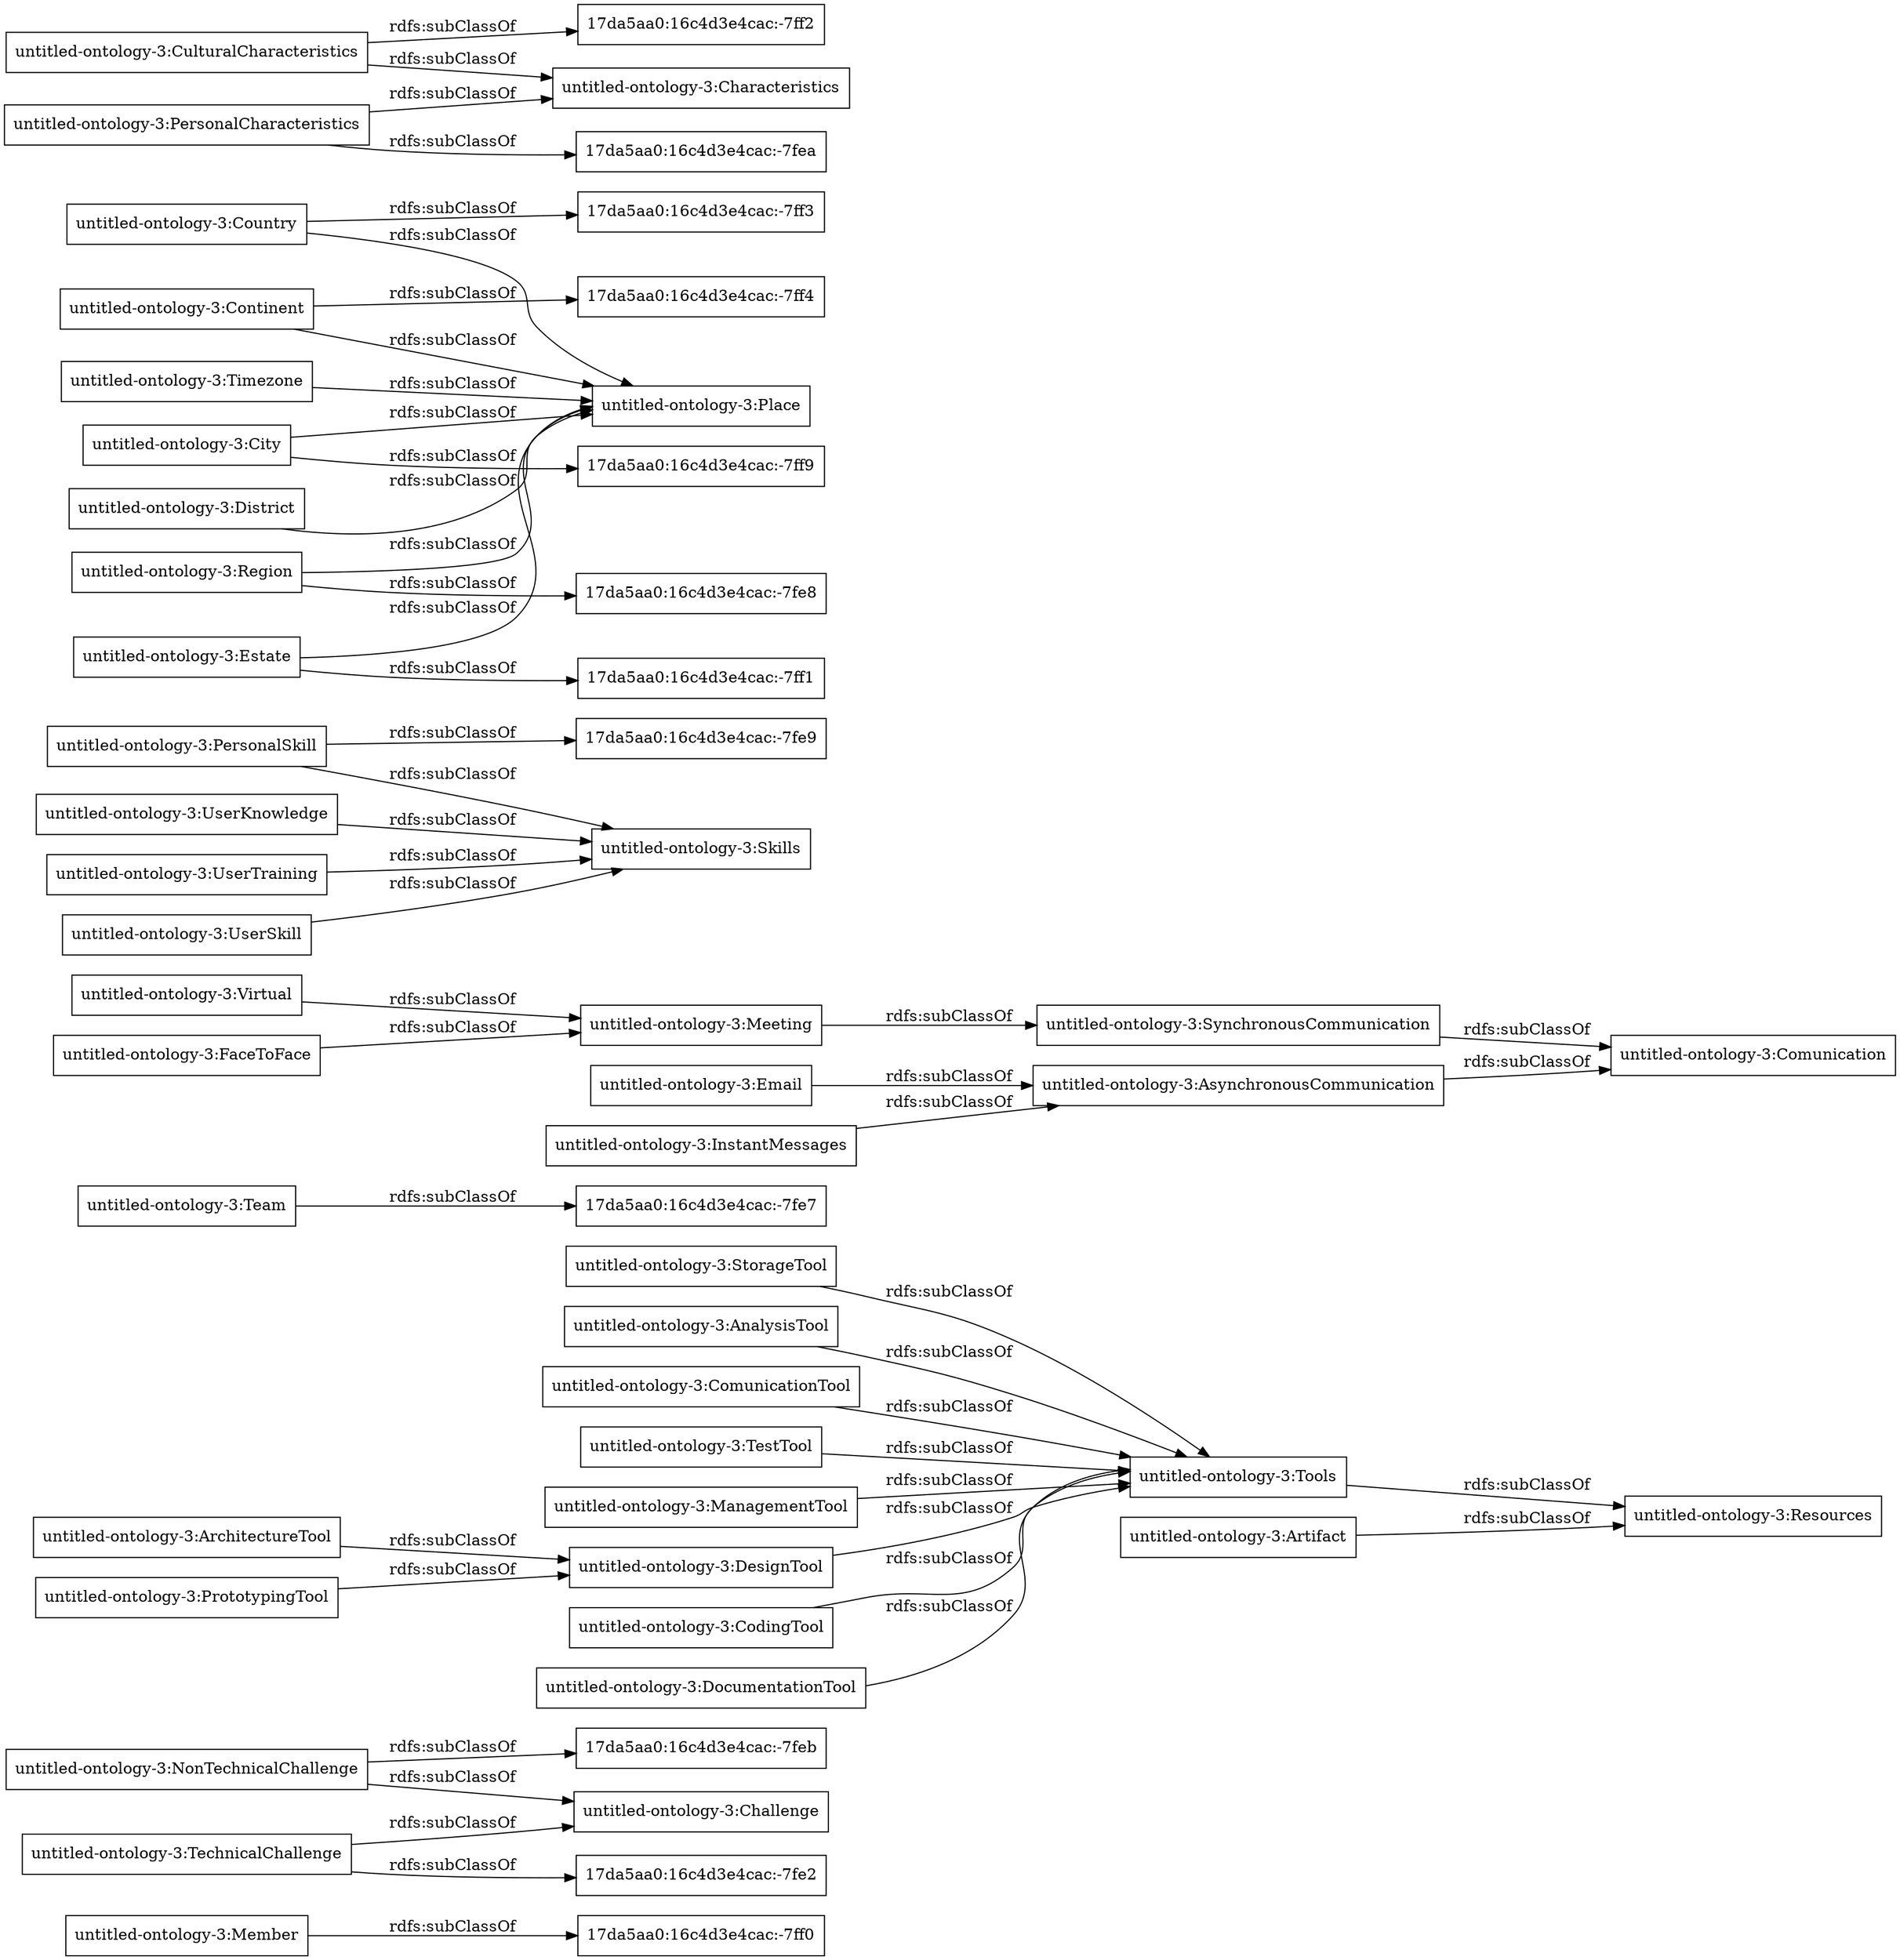 digraph ar2dtool_diagram { 
rankdir=LR;
size="1000"
node [shape = rectangle, color="black"]; "untitled-ontology-3:Member" "untitled-ontology-3:NonTechnicalChallenge" "untitled-ontology-3:StorageTool" "17da5aa0:16c4d3e4cac:-7fe7" "untitled-ontology-3:Virtual" "untitled-ontology-3:TechnicalChallenge" "untitled-ontology-3:PersonalSkill" "untitled-ontology-3:District" "untitled-ontology-3:SynchronousCommunication" "untitled-ontology-3:FaceToFace" "17da5aa0:16c4d3e4cac:-7ff2" "untitled-ontology-3:Country" "untitled-ontology-3:Continent" "untitled-ontology-3:AnalysisTool" "17da5aa0:16c4d3e4cac:-7feb" "untitled-ontology-3:UserKnowledge" "untitled-ontology-3:City" "untitled-ontology-3:Artifact" "untitled-ontology-3:Resources" "untitled-ontology-3:UserTraining" "untitled-ontology-3:ComunicationTool" "untitled-ontology-3:Characteristics" "untitled-ontology-3:CulturalCharacteristics" "17da5aa0:16c4d3e4cac:-7ff0" "untitled-ontology-3:Skills" "untitled-ontology-3:ArchitectureTool" "untitled-ontology-3:TestTool" "untitled-ontology-3:PersonalCharacteristics" "untitled-ontology-3:ManagementTool" "untitled-ontology-3:Region" "17da5aa0:16c4d3e4cac:-7fea" "untitled-ontology-3:Comunication" "untitled-ontology-3:Estate" "untitled-ontology-3:DesignTool" "untitled-ontology-3:Timezone" "17da5aa0:16c4d3e4cac:-7ff4" "untitled-ontology-3:PrototypingTool" "17da5aa0:16c4d3e4cac:-7ff9" "untitled-ontology-3:Tools" "untitled-ontology-3:Team" "17da5aa0:16c4d3e4cac:-7fe8" "untitled-ontology-3:CodingTool" "untitled-ontology-3:Email" "untitled-ontology-3:Place" "17da5aa0:16c4d3e4cac:-7ff3" "untitled-ontology-3:DocumentationTool" "17da5aa0:16c4d3e4cac:-7fe2" "untitled-ontology-3:Challenge" "untitled-ontology-3:InstantMessages" "untitled-ontology-3:UserSkill" "17da5aa0:16c4d3e4cac:-7fe9" "untitled-ontology-3:Meeting" "untitled-ontology-3:AsynchronousCommunication" "17da5aa0:16c4d3e4cac:-7ff1" ; /*classes style*/
	"untitled-ontology-3:Continent" -> "17da5aa0:16c4d3e4cac:-7ff4" [ label = "rdfs:subClassOf" ];
	"untitled-ontology-3:Continent" -> "untitled-ontology-3:Place" [ label = "rdfs:subClassOf" ];
	"untitled-ontology-3:AsynchronousCommunication" -> "untitled-ontology-3:Comunication" [ label = "rdfs:subClassOf" ];
	"untitled-ontology-3:StorageTool" -> "untitled-ontology-3:Tools" [ label = "rdfs:subClassOf" ];
	"untitled-ontology-3:InstantMessages" -> "untitled-ontology-3:AsynchronousCommunication" [ label = "rdfs:subClassOf" ];
	"untitled-ontology-3:AnalysisTool" -> "untitled-ontology-3:Tools" [ label = "rdfs:subClassOf" ];
	"untitled-ontology-3:TestTool" -> "untitled-ontology-3:Tools" [ label = "rdfs:subClassOf" ];
	"untitled-ontology-3:Estate" -> "17da5aa0:16c4d3e4cac:-7ff1" [ label = "rdfs:subClassOf" ];
	"untitled-ontology-3:Estate" -> "untitled-ontology-3:Place" [ label = "rdfs:subClassOf" ];
	"untitled-ontology-3:UserKnowledge" -> "untitled-ontology-3:Skills" [ label = "rdfs:subClassOf" ];
	"untitled-ontology-3:CulturalCharacteristics" -> "17da5aa0:16c4d3e4cac:-7ff2" [ label = "rdfs:subClassOf" ];
	"untitled-ontology-3:CulturalCharacteristics" -> "untitled-ontology-3:Characteristics" [ label = "rdfs:subClassOf" ];
	"untitled-ontology-3:DocumentationTool" -> "untitled-ontology-3:Tools" [ label = "rdfs:subClassOf" ];
	"untitled-ontology-3:SynchronousCommunication" -> "untitled-ontology-3:Comunication" [ label = "rdfs:subClassOf" ];
	"untitled-ontology-3:FaceToFace" -> "untitled-ontology-3:Meeting" [ label = "rdfs:subClassOf" ];
	"untitled-ontology-3:City" -> "17da5aa0:16c4d3e4cac:-7ff9" [ label = "rdfs:subClassOf" ];
	"untitled-ontology-3:City" -> "untitled-ontology-3:Place" [ label = "rdfs:subClassOf" ];
	"untitled-ontology-3:Virtual" -> "untitled-ontology-3:Meeting" [ label = "rdfs:subClassOf" ];
	"untitled-ontology-3:PersonalSkill" -> "17da5aa0:16c4d3e4cac:-7fe9" [ label = "rdfs:subClassOf" ];
	"untitled-ontology-3:PersonalSkill" -> "untitled-ontology-3:Skills" [ label = "rdfs:subClassOf" ];
	"untitled-ontology-3:Team" -> "17da5aa0:16c4d3e4cac:-7fe7" [ label = "rdfs:subClassOf" ];
	"untitled-ontology-3:UserSkill" -> "untitled-ontology-3:Skills" [ label = "rdfs:subClassOf" ];
	"untitled-ontology-3:TechnicalChallenge" -> "17da5aa0:16c4d3e4cac:-7fe2" [ label = "rdfs:subClassOf" ];
	"untitled-ontology-3:TechnicalChallenge" -> "untitled-ontology-3:Challenge" [ label = "rdfs:subClassOf" ];
	"untitled-ontology-3:Country" -> "17da5aa0:16c4d3e4cac:-7ff3" [ label = "rdfs:subClassOf" ];
	"untitled-ontology-3:Country" -> "untitled-ontology-3:Place" [ label = "rdfs:subClassOf" ];
	"untitled-ontology-3:ArchitectureTool" -> "untitled-ontology-3:DesignTool" [ label = "rdfs:subClassOf" ];
	"untitled-ontology-3:Timezone" -> "untitled-ontology-3:Place" [ label = "rdfs:subClassOf" ];
	"untitled-ontology-3:CodingTool" -> "untitled-ontology-3:Tools" [ label = "rdfs:subClassOf" ];
	"untitled-ontology-3:PrototypingTool" -> "untitled-ontology-3:DesignTool" [ label = "rdfs:subClassOf" ];
	"untitled-ontology-3:PersonalCharacteristics" -> "17da5aa0:16c4d3e4cac:-7fea" [ label = "rdfs:subClassOf" ];
	"untitled-ontology-3:PersonalCharacteristics" -> "untitled-ontology-3:Characteristics" [ label = "rdfs:subClassOf" ];
	"untitled-ontology-3:Artifact" -> "untitled-ontology-3:Resources" [ label = "rdfs:subClassOf" ];
	"untitled-ontology-3:ComunicationTool" -> "untitled-ontology-3:Tools" [ label = "rdfs:subClassOf" ];
	"untitled-ontology-3:UserTraining" -> "untitled-ontology-3:Skills" [ label = "rdfs:subClassOf" ];
	"untitled-ontology-3:Member" -> "17da5aa0:16c4d3e4cac:-7ff0" [ label = "rdfs:subClassOf" ];
	"untitled-ontology-3:Tools" -> "untitled-ontology-3:Resources" [ label = "rdfs:subClassOf" ];
	"untitled-ontology-3:District" -> "untitled-ontology-3:Place" [ label = "rdfs:subClassOf" ];
	"untitled-ontology-3:NonTechnicalChallenge" -> "17da5aa0:16c4d3e4cac:-7feb" [ label = "rdfs:subClassOf" ];
	"untitled-ontology-3:NonTechnicalChallenge" -> "untitled-ontology-3:Challenge" [ label = "rdfs:subClassOf" ];
	"untitled-ontology-3:Region" -> "17da5aa0:16c4d3e4cac:-7fe8" [ label = "rdfs:subClassOf" ];
	"untitled-ontology-3:Region" -> "untitled-ontology-3:Place" [ label = "rdfs:subClassOf" ];
	"untitled-ontology-3:DesignTool" -> "untitled-ontology-3:Tools" [ label = "rdfs:subClassOf" ];
	"untitled-ontology-3:Email" -> "untitled-ontology-3:AsynchronousCommunication" [ label = "rdfs:subClassOf" ];
	"untitled-ontology-3:Meeting" -> "untitled-ontology-3:SynchronousCommunication" [ label = "rdfs:subClassOf" ];
	"untitled-ontology-3:ManagementTool" -> "untitled-ontology-3:Tools" [ label = "rdfs:subClassOf" ];

}
